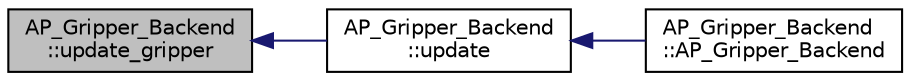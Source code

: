 digraph "AP_Gripper_Backend::update_gripper"
{
 // INTERACTIVE_SVG=YES
  edge [fontname="Helvetica",fontsize="10",labelfontname="Helvetica",labelfontsize="10"];
  node [fontname="Helvetica",fontsize="10",shape=record];
  rankdir="LR";
  Node1 [label="AP_Gripper_Backend\l::update_gripper",height=0.2,width=0.4,color="black", fillcolor="grey75", style="filled", fontcolor="black"];
  Node1 -> Node2 [dir="back",color="midnightblue",fontsize="10",style="solid",fontname="Helvetica"];
  Node2 [label="AP_Gripper_Backend\l::update",height=0.2,width=0.4,color="black", fillcolor="white", style="filled",URL="$classAP__Gripper__Backend.html#a212b38db63449247bf585bfa5753fbb6"];
  Node2 -> Node3 [dir="back",color="midnightblue",fontsize="10",style="solid",fontname="Helvetica"];
  Node3 [label="AP_Gripper_Backend\l::AP_Gripper_Backend",height=0.2,width=0.4,color="black", fillcolor="white", style="filled",URL="$classAP__Gripper__Backend.html#a8b54f49eac3b41623c7b758ec20bed31"];
}
